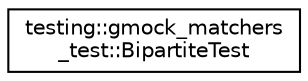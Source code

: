 digraph "类继承关系图"
{
  edge [fontname="Helvetica",fontsize="10",labelfontname="Helvetica",labelfontsize="10"];
  node [fontname="Helvetica",fontsize="10",shape=record];
  rankdir="LR";
  Node0 [label="testing::gmock_matchers\l_test::BipartiteTest",height=0.2,width=0.4,color="black", fillcolor="white", style="filled",URL="$classtesting_1_1gmock__matchers__test_1_1_bipartite_test.html"];
}
